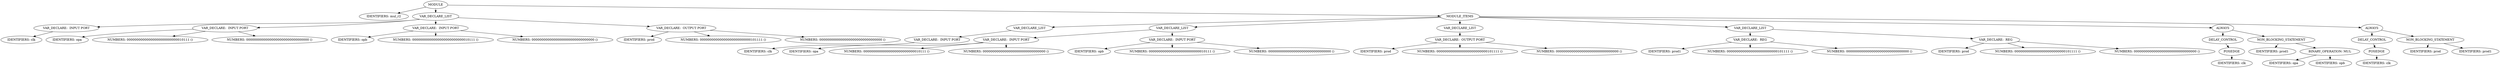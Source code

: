 digraph G {	
ranksep=.25;
	0 [label="MODULE"];
	1 [label="IDENTIFIERS: mul_r2"];
	0 -> 1;
	2 [label="VAR_DECLARE_LIST"];
	0 -> 2;
	3 [label="VAR_DECLARE:  INPUT PORT"];
	2 -> 3;
	4 [label="IDENTIFIERS: clk"];
	3 -> 4;
	5 [label="VAR_DECLARE:  INPUT PORT"];
	2 -> 5;
	6 [label="IDENTIFIERS: opa"];
	5 -> 6;
	7 [label="NUMBERS: 00000000000000000000000000010111 ()"];
	5 -> 7;
	8 [label="NUMBERS: 00000000000000000000000000000000 ()"];
	5 -> 8;
	9 [label="VAR_DECLARE:  INPUT PORT"];
	2 -> 9;
	10 [label="IDENTIFIERS: opb"];
	9 -> 10;
	11 [label="NUMBERS: 00000000000000000000000000010111 ()"];
	9 -> 11;
	12 [label="NUMBERS: 00000000000000000000000000000000 ()"];
	9 -> 12;
	13 [label="VAR_DECLARE:  OUTPUT PORT"];
	2 -> 13;
	14 [label="IDENTIFIERS: prod"];
	13 -> 14;
	15 [label="NUMBERS: 00000000000000000000000000101111 ()"];
	13 -> 15;
	16 [label="NUMBERS: 00000000000000000000000000000000 ()"];
	13 -> 16;
	17 [label="MODULE_ITEMS"];
	0 -> 17;
	18 [label="VAR_DECLARE_LIST"];
	17 -> 18;
	19 [label="VAR_DECLARE:  INPUT PORT"];
	18 -> 19;
	20 [label="IDENTIFIERS: clk"];
	19 -> 20;
	21 [label="VAR_DECLARE_LIST"];
	17 -> 21;
	22 [label="VAR_DECLARE:  INPUT PORT"];
	21 -> 22;
	23 [label="IDENTIFIERS: opa"];
	22 -> 23;
	24 [label="NUMBERS: 00000000000000000000000000010111 ()"];
	22 -> 24;
	25 [label="NUMBERS: 00000000000000000000000000000000 ()"];
	22 -> 25;
	26 [label="VAR_DECLARE:  INPUT PORT"];
	21 -> 26;
	27 [label="IDENTIFIERS: opb"];
	26 -> 27;
	28 [label="NUMBERS: 00000000000000000000000000010111 ()"];
	26 -> 28;
	29 [label="NUMBERS: 00000000000000000000000000000000 ()"];
	26 -> 29;
	30 [label="VAR_DECLARE_LIST"];
	17 -> 30;
	31 [label="VAR_DECLARE:  OUTPUT PORT"];
	30 -> 31;
	32 [label="IDENTIFIERS: prod"];
	31 -> 32;
	33 [label="NUMBERS: 00000000000000000000000000101111 ()"];
	31 -> 33;
	34 [label="NUMBERS: 00000000000000000000000000000000 ()"];
	31 -> 34;
	35 [label="VAR_DECLARE_LIST"];
	17 -> 35;
	36 [label="VAR_DECLARE:  REG"];
	35 -> 36;
	37 [label="IDENTIFIERS: prod1"];
	36 -> 37;
	38 [label="NUMBERS: 00000000000000000000000000101111 ()"];
	36 -> 38;
	39 [label="NUMBERS: 00000000000000000000000000000000 ()"];
	36 -> 39;
	40 [label="VAR_DECLARE:  REG"];
	35 -> 40;
	41 [label="IDENTIFIERS: prod"];
	40 -> 41;
	42 [label="NUMBERS: 00000000000000000000000000101111 ()"];
	40 -> 42;
	43 [label="NUMBERS: 00000000000000000000000000000000 ()"];
	40 -> 43;
	44 [label="ALWAYS"];
	17 -> 44;
	45 [label="DELAY_CONTROL"];
	44 -> 45;
	46 [label="POSEDGE"];
	45 -> 46;
	47 [label="IDENTIFIERS: clk"];
	46 -> 47;
	48 [label="NON_BLOCKING_STATEMENT"];
	44 -> 48;
	49 [label="IDENTIFIERS: prod1"];
	48 -> 49;
	50 [label="BINARY_OPERATION: MUL"];
	48 -> 50;
	51 [label="IDENTIFIERS: opa"];
	50 -> 51;
	52 [label="IDENTIFIERS: opb"];
	50 -> 52;
	53 [label="ALWAYS"];
	17 -> 53;
	54 [label="DELAY_CONTROL"];
	53 -> 54;
	55 [label="POSEDGE"];
	54 -> 55;
	56 [label="IDENTIFIERS: clk"];
	55 -> 56;
	57 [label="NON_BLOCKING_STATEMENT"];
	53 -> 57;
	58 [label="IDENTIFIERS: prod"];
	57 -> 58;
	59 [label="IDENTIFIERS: prod1"];
	57 -> 59;
}
